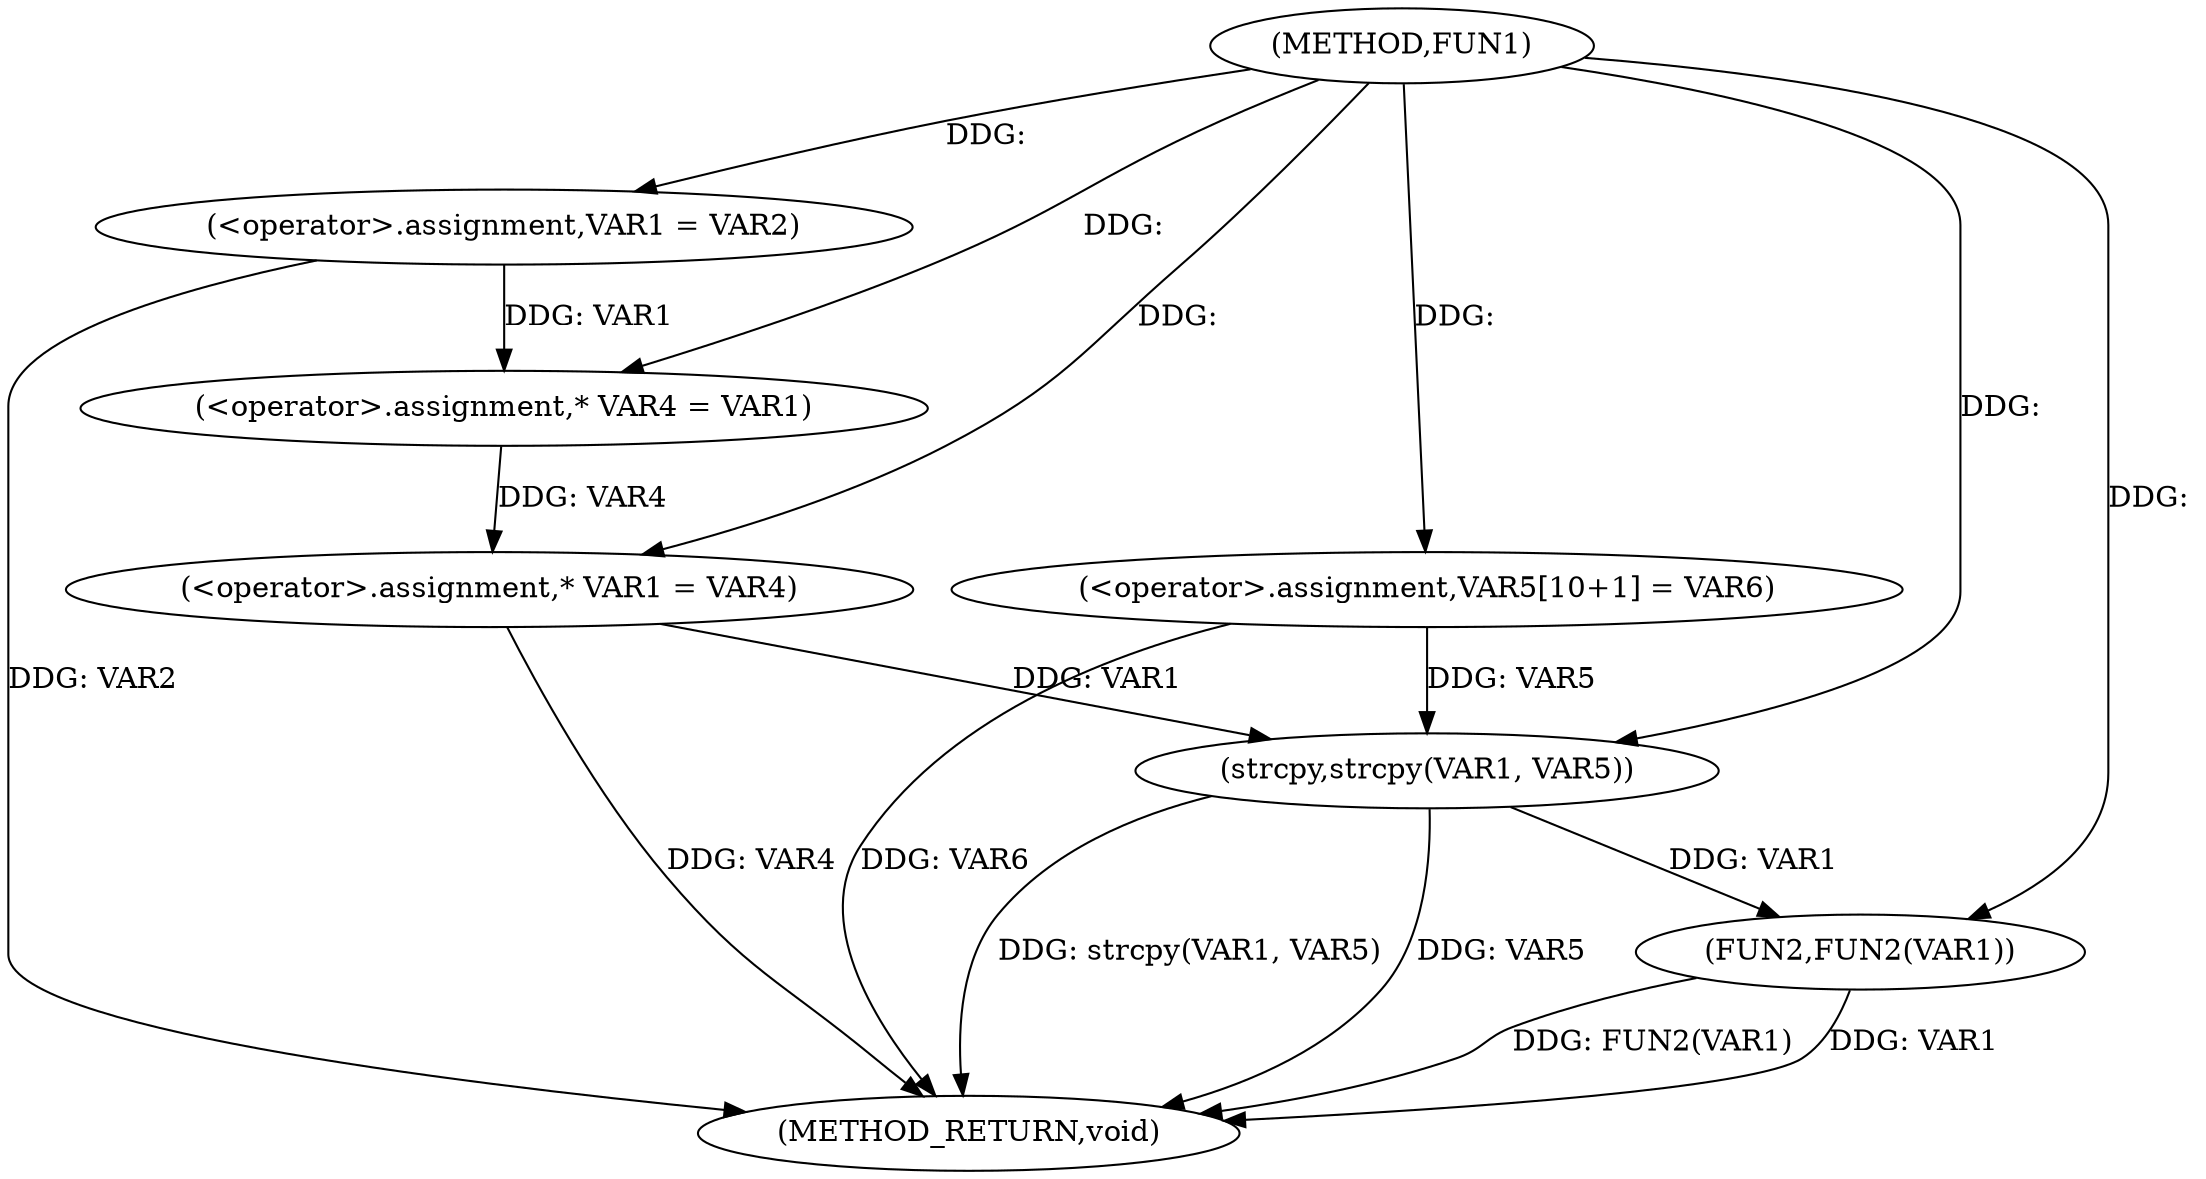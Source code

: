 digraph FUN1 {  
"1000100" [label = "(METHOD,FUN1)" ]
"1000127" [label = "(METHOD_RETURN,void)" ]
"1000105" [label = "(<operator>.assignment,VAR1 = VAR2)" ]
"1000110" [label = "(<operator>.assignment,* VAR4 = VAR1)" ]
"1000114" [label = "(<operator>.assignment,* VAR1 = VAR4)" ]
"1000119" [label = "(<operator>.assignment,VAR5[10+1] = VAR6)" ]
"1000122" [label = "(strcpy,strcpy(VAR1, VAR5))" ]
"1000125" [label = "(FUN2,FUN2(VAR1))" ]
  "1000125" -> "1000127"  [ label = "DDG: VAR1"] 
  "1000125" -> "1000127"  [ label = "DDG: FUN2(VAR1)"] 
  "1000105" -> "1000127"  [ label = "DDG: VAR2"] 
  "1000119" -> "1000127"  [ label = "DDG: VAR6"] 
  "1000122" -> "1000127"  [ label = "DDG: strcpy(VAR1, VAR5)"] 
  "1000114" -> "1000127"  [ label = "DDG: VAR4"] 
  "1000122" -> "1000127"  [ label = "DDG: VAR5"] 
  "1000100" -> "1000105"  [ label = "DDG: "] 
  "1000105" -> "1000110"  [ label = "DDG: VAR1"] 
  "1000100" -> "1000110"  [ label = "DDG: "] 
  "1000110" -> "1000114"  [ label = "DDG: VAR4"] 
  "1000100" -> "1000114"  [ label = "DDG: "] 
  "1000100" -> "1000119"  [ label = "DDG: "] 
  "1000114" -> "1000122"  [ label = "DDG: VAR1"] 
  "1000100" -> "1000122"  [ label = "DDG: "] 
  "1000119" -> "1000122"  [ label = "DDG: VAR5"] 
  "1000122" -> "1000125"  [ label = "DDG: VAR1"] 
  "1000100" -> "1000125"  [ label = "DDG: "] 
}
